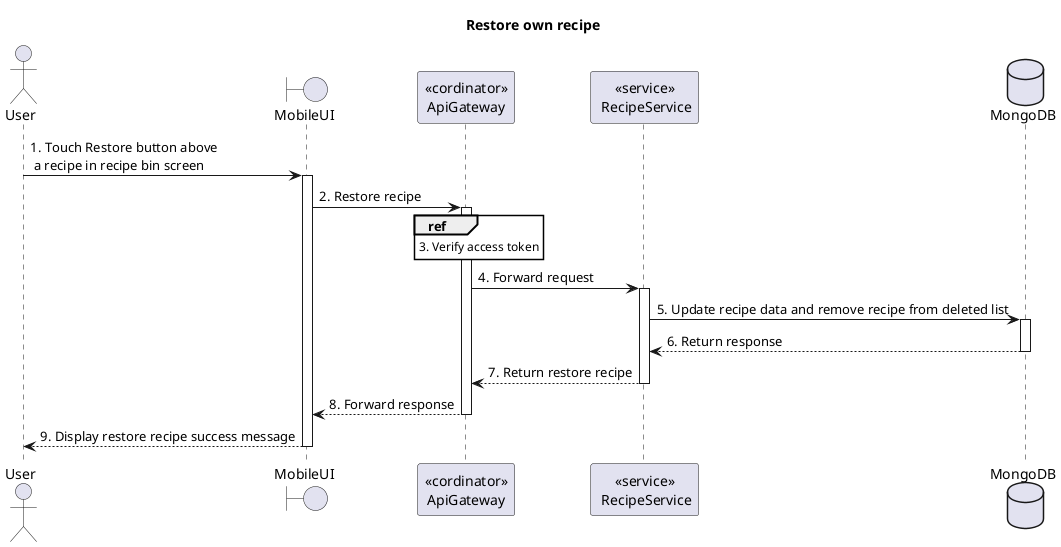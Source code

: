 @startuml Sequence
title "Restore own recipe"
' Style section
<style>
  sequenceDiagram {
    reference {
      BackGroundColor white
    }
}
</style>

actor User
boundary MobileUI 
participant "<<cordinator>>\nApiGateway" as ApiGateway
participant "<<service>>\n RecipeService" as RecipeService
database MongoDB

User -> MobileUI++: 1. Touch Restore button above \n a recipe in recipe bin screen
MobileUI -> ApiGateway++: 2. Restore recipe
ref over ApiGateway: 3. Verify access token
ApiGateway -> RecipeService++: 4. Forward request
RecipeService -> MongoDB++: 5. Update recipe data and remove recipe from deleted list
RecipeService <-- MongoDB--: 6. Return response
ApiGateway <-- RecipeService--: 7. Return restore recipe
MobileUI <-- ApiGateway--: 8. Forward response
User <-- MobileUI--: 9. Display restore recipe success message
@enduml
